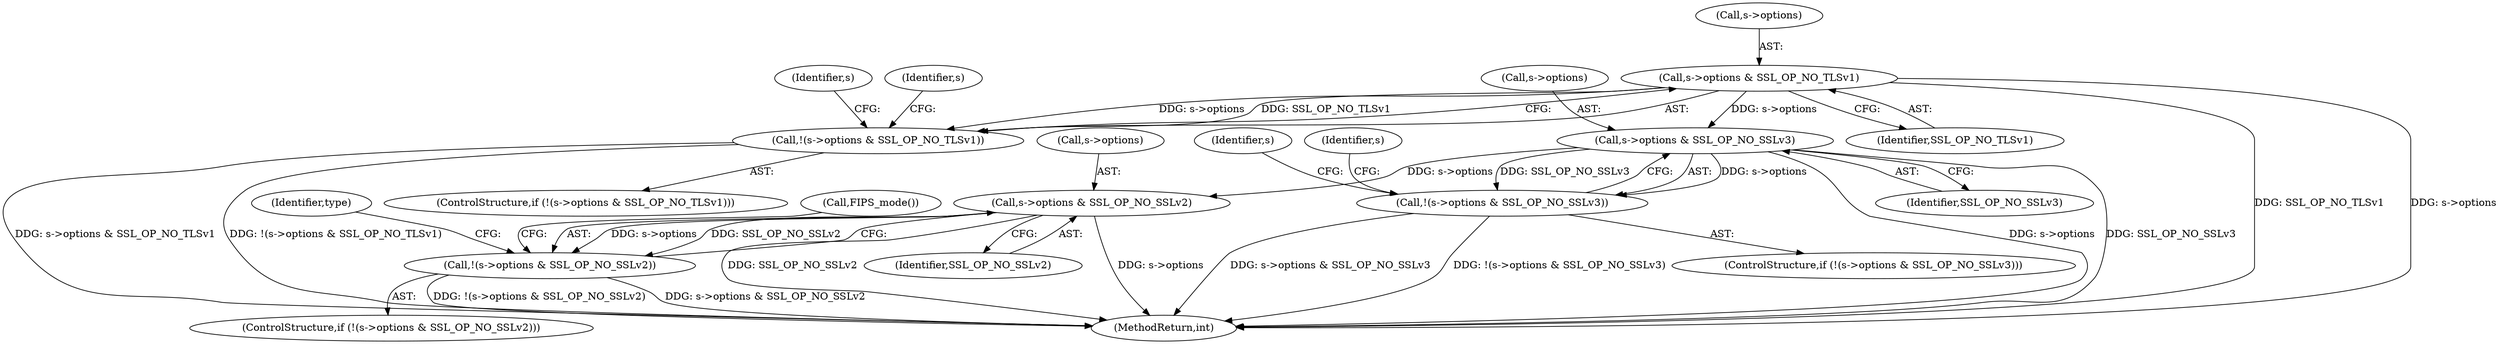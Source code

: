 digraph "0_openssl_b82924741b4bd590da890619be671f4635e46c2b@pointer" {
"1000296" [label="(Call,s->options & SSL_OP_NO_TLSv1)"];
"1000295" [label="(Call,!(s->options & SSL_OP_NO_TLSv1))"];
"1000315" [label="(Call,s->options & SSL_OP_NO_SSLv3)"];
"1000314" [label="(Call,!(s->options & SSL_OP_NO_SSLv3))"];
"1000334" [label="(Call,s->options & SSL_OP_NO_SSLv2)"];
"1000333" [label="(Call,!(s->options & SSL_OP_NO_SSLv2))"];
"1000300" [label="(Identifier,SSL_OP_NO_TLSv1)"];
"1000316" [label="(Call,s->options)"];
"1000323" [label="(Identifier,s)"];
"1000296" [label="(Call,s->options & SSL_OP_NO_TLSv1)"];
"1000332" [label="(ControlStructure,if (!(s->options & SSL_OP_NO_SSLv2)))"];
"1000314" [label="(Call,!(s->options & SSL_OP_NO_SSLv3))"];
"1000336" [label="(Identifier,s)"];
"1000313" [label="(ControlStructure,if (!(s->options & SSL_OP_NO_SSLv3)))"];
"1000294" [label="(ControlStructure,if (!(s->options & SSL_OP_NO_TLSv1)))"];
"1000338" [label="(Identifier,SSL_OP_NO_SSLv2)"];
"1000335" [label="(Call,s->options)"];
"1000315" [label="(Call,s->options & SSL_OP_NO_SSLv3)"];
"1000334" [label="(Call,s->options & SSL_OP_NO_SSLv2)"];
"1000304" [label="(Identifier,s)"];
"1000295" [label="(Call,!(s->options & SSL_OP_NO_TLSv1))"];
"1000341" [label="(Identifier,type)"];
"1000590" [label="(Call,FIPS_mode())"];
"1001104" [label="(MethodReturn,int)"];
"1000317" [label="(Identifier,s)"];
"1000333" [label="(Call,!(s->options & SSL_OP_NO_SSLv2))"];
"1000297" [label="(Call,s->options)"];
"1000319" [label="(Identifier,SSL_OP_NO_SSLv3)"];
"1000296" -> "1000295"  [label="AST: "];
"1000296" -> "1000300"  [label="CFG: "];
"1000297" -> "1000296"  [label="AST: "];
"1000300" -> "1000296"  [label="AST: "];
"1000295" -> "1000296"  [label="CFG: "];
"1000296" -> "1001104"  [label="DDG: SSL_OP_NO_TLSv1"];
"1000296" -> "1001104"  [label="DDG: s->options"];
"1000296" -> "1000295"  [label="DDG: s->options"];
"1000296" -> "1000295"  [label="DDG: SSL_OP_NO_TLSv1"];
"1000296" -> "1000315"  [label="DDG: s->options"];
"1000295" -> "1000294"  [label="AST: "];
"1000304" -> "1000295"  [label="CFG: "];
"1000317" -> "1000295"  [label="CFG: "];
"1000295" -> "1001104"  [label="DDG: s->options & SSL_OP_NO_TLSv1"];
"1000295" -> "1001104"  [label="DDG: !(s->options & SSL_OP_NO_TLSv1)"];
"1000315" -> "1000314"  [label="AST: "];
"1000315" -> "1000319"  [label="CFG: "];
"1000316" -> "1000315"  [label="AST: "];
"1000319" -> "1000315"  [label="AST: "];
"1000314" -> "1000315"  [label="CFG: "];
"1000315" -> "1001104"  [label="DDG: s->options"];
"1000315" -> "1001104"  [label="DDG: SSL_OP_NO_SSLv3"];
"1000315" -> "1000314"  [label="DDG: s->options"];
"1000315" -> "1000314"  [label="DDG: SSL_OP_NO_SSLv3"];
"1000315" -> "1000334"  [label="DDG: s->options"];
"1000314" -> "1000313"  [label="AST: "];
"1000323" -> "1000314"  [label="CFG: "];
"1000336" -> "1000314"  [label="CFG: "];
"1000314" -> "1001104"  [label="DDG: s->options & SSL_OP_NO_SSLv3"];
"1000314" -> "1001104"  [label="DDG: !(s->options & SSL_OP_NO_SSLv3)"];
"1000334" -> "1000333"  [label="AST: "];
"1000334" -> "1000338"  [label="CFG: "];
"1000335" -> "1000334"  [label="AST: "];
"1000338" -> "1000334"  [label="AST: "];
"1000333" -> "1000334"  [label="CFG: "];
"1000334" -> "1001104"  [label="DDG: SSL_OP_NO_SSLv2"];
"1000334" -> "1001104"  [label="DDG: s->options"];
"1000334" -> "1000333"  [label="DDG: s->options"];
"1000334" -> "1000333"  [label="DDG: SSL_OP_NO_SSLv2"];
"1000333" -> "1000332"  [label="AST: "];
"1000341" -> "1000333"  [label="CFG: "];
"1000590" -> "1000333"  [label="CFG: "];
"1000333" -> "1001104"  [label="DDG: s->options & SSL_OP_NO_SSLv2"];
"1000333" -> "1001104"  [label="DDG: !(s->options & SSL_OP_NO_SSLv2)"];
}
